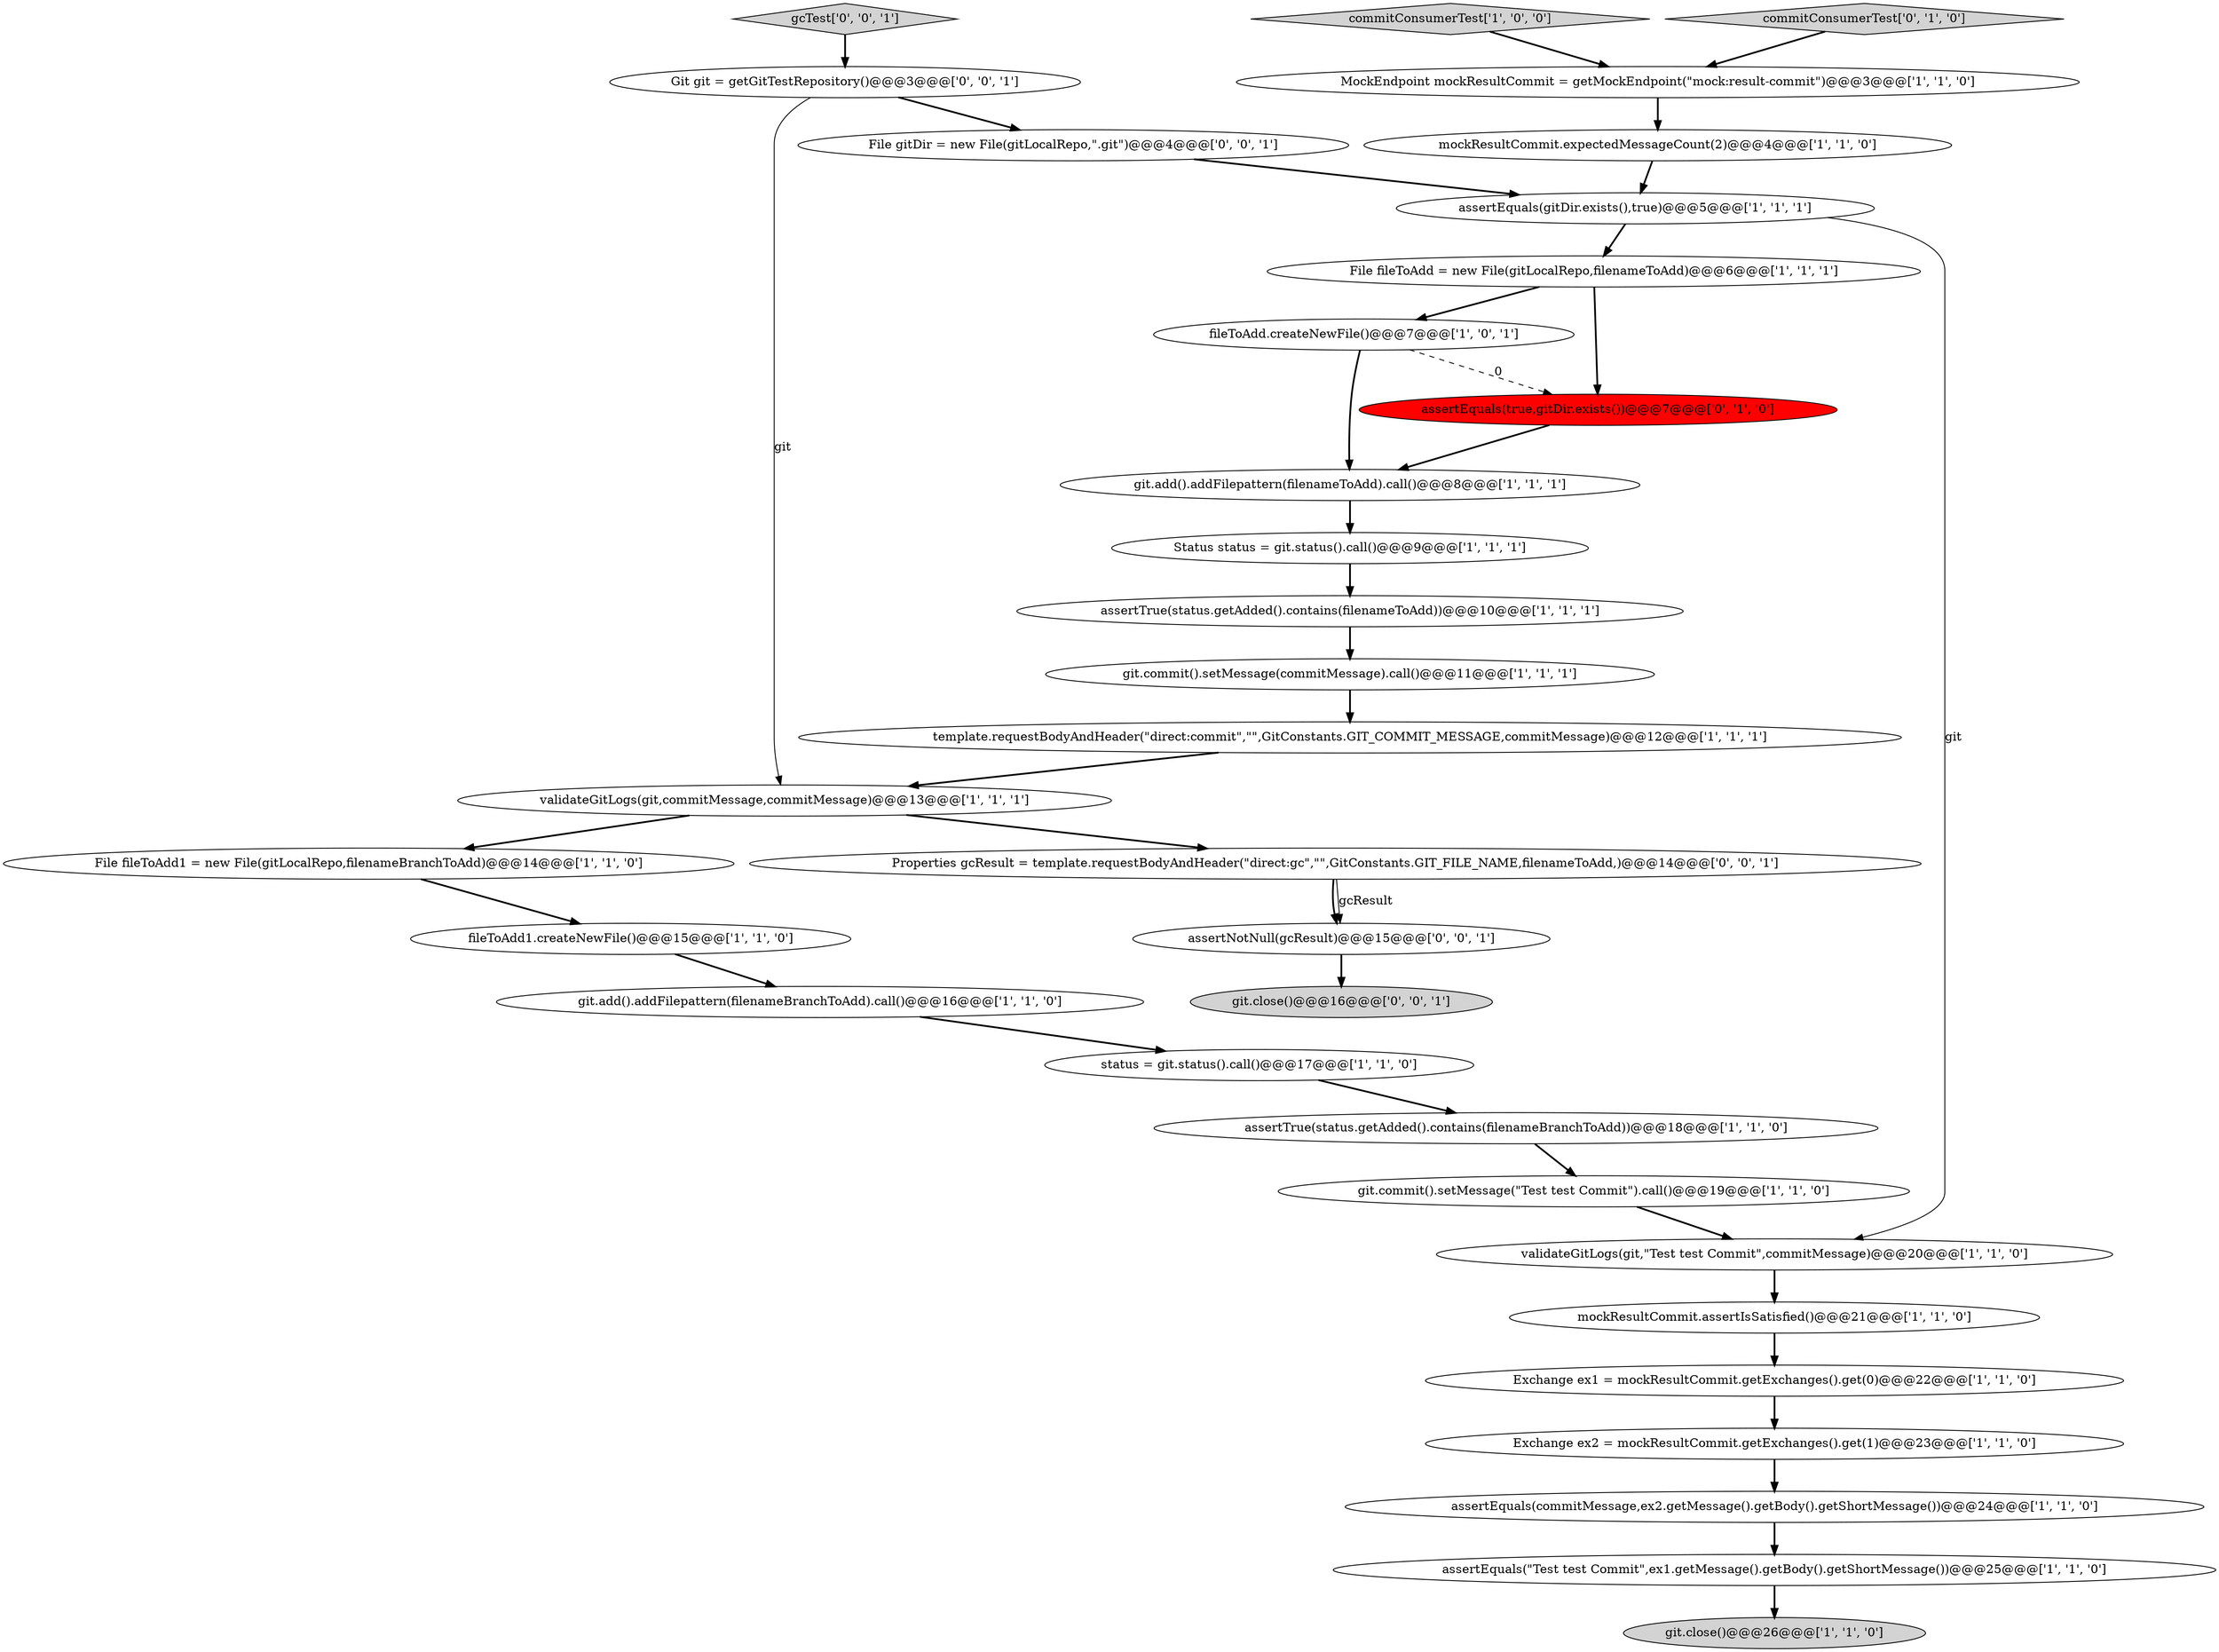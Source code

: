 digraph {
2 [style = filled, label = "assertEquals(\"Test test Commit\",ex1.getMessage().getBody().getShortMessage())@@@25@@@['1', '1', '0']", fillcolor = white, shape = ellipse image = "AAA0AAABBB1BBB"];
18 [style = filled, label = "MockEndpoint mockResultCommit = getMockEndpoint(\"mock:result-commit\")@@@3@@@['1', '1', '0']", fillcolor = white, shape = ellipse image = "AAA0AAABBB1BBB"];
1 [style = filled, label = "validateGitLogs(git,commitMessage,commitMessage)@@@13@@@['1', '1', '1']", fillcolor = white, shape = ellipse image = "AAA0AAABBB1BBB"];
12 [style = filled, label = "mockResultCommit.assertIsSatisfied()@@@21@@@['1', '1', '0']", fillcolor = white, shape = ellipse image = "AAA0AAABBB1BBB"];
10 [style = filled, label = "assertEquals(commitMessage,ex2.getMessage().getBody().getShortMessage())@@@24@@@['1', '1', '0']", fillcolor = white, shape = ellipse image = "AAA0AAABBB1BBB"];
22 [style = filled, label = "fileToAdd.createNewFile()@@@7@@@['1', '0', '1']", fillcolor = white, shape = ellipse image = "AAA0AAABBB1BBB"];
29 [style = filled, label = "Properties gcResult = template.requestBodyAndHeader(\"direct:gc\",\"\",GitConstants.GIT_FILE_NAME,filenameToAdd,)@@@14@@@['0', '0', '1']", fillcolor = white, shape = ellipse image = "AAA0AAABBB3BBB"];
8 [style = filled, label = "template.requestBodyAndHeader(\"direct:commit\",\"\",GitConstants.GIT_COMMIT_MESSAGE,commitMessage)@@@12@@@['1', '1', '1']", fillcolor = white, shape = ellipse image = "AAA0AAABBB1BBB"];
28 [style = filled, label = "Git git = getGitTestRepository()@@@3@@@['0', '0', '1']", fillcolor = white, shape = ellipse image = "AAA0AAABBB3BBB"];
4 [style = filled, label = "mockResultCommit.expectedMessageCount(2)@@@4@@@['1', '1', '0']", fillcolor = white, shape = ellipse image = "AAA0AAABBB1BBB"];
26 [style = filled, label = "assertEquals(true,gitDir.exists())@@@7@@@['0', '1', '0']", fillcolor = red, shape = ellipse image = "AAA1AAABBB2BBB"];
24 [style = filled, label = "fileToAdd1.createNewFile()@@@15@@@['1', '1', '0']", fillcolor = white, shape = ellipse image = "AAA0AAABBB1BBB"];
30 [style = filled, label = "gcTest['0', '0', '1']", fillcolor = lightgray, shape = diamond image = "AAA0AAABBB3BBB"];
21 [style = filled, label = "assertTrue(status.getAdded().contains(filenameBranchToAdd))@@@18@@@['1', '1', '0']", fillcolor = white, shape = ellipse image = "AAA0AAABBB1BBB"];
32 [style = filled, label = "assertNotNull(gcResult)@@@15@@@['0', '0', '1']", fillcolor = white, shape = ellipse image = "AAA0AAABBB3BBB"];
25 [style = filled, label = "commitConsumerTest['0', '1', '0']", fillcolor = lightgray, shape = diamond image = "AAA0AAABBB2BBB"];
3 [style = filled, label = "status = git.status().call()@@@17@@@['1', '1', '0']", fillcolor = white, shape = ellipse image = "AAA0AAABBB1BBB"];
5 [style = filled, label = "git.commit().setMessage(commitMessage).call()@@@11@@@['1', '1', '1']", fillcolor = white, shape = ellipse image = "AAA0AAABBB1BBB"];
11 [style = filled, label = "File fileToAdd1 = new File(gitLocalRepo,filenameBranchToAdd)@@@14@@@['1', '1', '0']", fillcolor = white, shape = ellipse image = "AAA0AAABBB1BBB"];
23 [style = filled, label = "validateGitLogs(git,\"Test test Commit\",commitMessage)@@@20@@@['1', '1', '0']", fillcolor = white, shape = ellipse image = "AAA0AAABBB1BBB"];
6 [style = filled, label = "Exchange ex1 = mockResultCommit.getExchanges().get(0)@@@22@@@['1', '1', '0']", fillcolor = white, shape = ellipse image = "AAA0AAABBB1BBB"];
27 [style = filled, label = "git.close()@@@16@@@['0', '0', '1']", fillcolor = lightgray, shape = ellipse image = "AAA0AAABBB3BBB"];
20 [style = filled, label = "Exchange ex2 = mockResultCommit.getExchanges().get(1)@@@23@@@['1', '1', '0']", fillcolor = white, shape = ellipse image = "AAA0AAABBB1BBB"];
14 [style = filled, label = "git.add().addFilepattern(filenameBranchToAdd).call()@@@16@@@['1', '1', '0']", fillcolor = white, shape = ellipse image = "AAA0AAABBB1BBB"];
9 [style = filled, label = "commitConsumerTest['1', '0', '0']", fillcolor = lightgray, shape = diamond image = "AAA0AAABBB1BBB"];
13 [style = filled, label = "assertEquals(gitDir.exists(),true)@@@5@@@['1', '1', '1']", fillcolor = white, shape = ellipse image = "AAA0AAABBB1BBB"];
17 [style = filled, label = "File fileToAdd = new File(gitLocalRepo,filenameToAdd)@@@6@@@['1', '1', '1']", fillcolor = white, shape = ellipse image = "AAA0AAABBB1BBB"];
31 [style = filled, label = "File gitDir = new File(gitLocalRepo,\".git\")@@@4@@@['0', '0', '1']", fillcolor = white, shape = ellipse image = "AAA0AAABBB3BBB"];
7 [style = filled, label = "git.commit().setMessage(\"Test test Commit\").call()@@@19@@@['1', '1', '0']", fillcolor = white, shape = ellipse image = "AAA0AAABBB1BBB"];
15 [style = filled, label = "git.close()@@@26@@@['1', '1', '0']", fillcolor = lightgray, shape = ellipse image = "AAA0AAABBB1BBB"];
19 [style = filled, label = "assertTrue(status.getAdded().contains(filenameToAdd))@@@10@@@['1', '1', '1']", fillcolor = white, shape = ellipse image = "AAA0AAABBB1BBB"];
16 [style = filled, label = "git.add().addFilepattern(filenameToAdd).call()@@@8@@@['1', '1', '1']", fillcolor = white, shape = ellipse image = "AAA0AAABBB1BBB"];
0 [style = filled, label = "Status status = git.status().call()@@@9@@@['1', '1', '1']", fillcolor = white, shape = ellipse image = "AAA0AAABBB1BBB"];
14->3 [style = bold, label=""];
5->8 [style = bold, label=""];
16->0 [style = bold, label=""];
17->26 [style = bold, label=""];
22->16 [style = bold, label=""];
0->19 [style = bold, label=""];
31->13 [style = bold, label=""];
28->31 [style = bold, label=""];
4->13 [style = bold, label=""];
25->18 [style = bold, label=""];
32->27 [style = bold, label=""];
17->22 [style = bold, label=""];
11->24 [style = bold, label=""];
12->6 [style = bold, label=""];
1->11 [style = bold, label=""];
24->14 [style = bold, label=""];
20->10 [style = bold, label=""];
6->20 [style = bold, label=""];
19->5 [style = bold, label=""];
8->1 [style = bold, label=""];
26->16 [style = bold, label=""];
13->17 [style = bold, label=""];
30->28 [style = bold, label=""];
9->18 [style = bold, label=""];
28->1 [style = solid, label="git"];
18->4 [style = bold, label=""];
29->32 [style = bold, label=""];
7->23 [style = bold, label=""];
2->15 [style = bold, label=""];
21->7 [style = bold, label=""];
3->21 [style = bold, label=""];
23->12 [style = bold, label=""];
10->2 [style = bold, label=""];
13->23 [style = solid, label="git"];
22->26 [style = dashed, label="0"];
1->29 [style = bold, label=""];
29->32 [style = solid, label="gcResult"];
}
